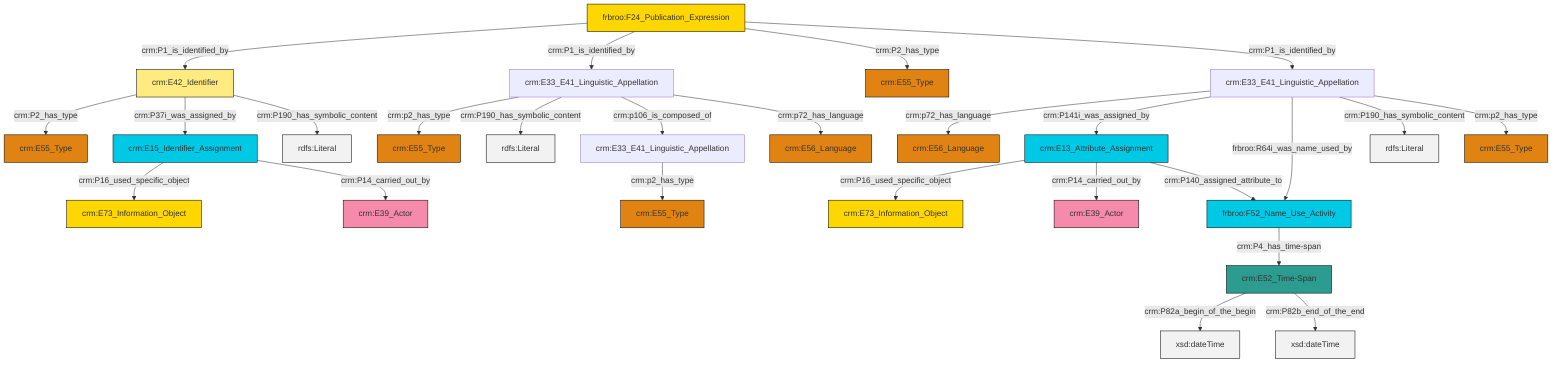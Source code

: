 graph TD
classDef Literal fill:#f2f2f2,stroke:#000000;
classDef CRM_Entity fill:#FFFFFF,stroke:#000000;
classDef Temporal_Entity fill:#00C9E6, stroke:#000000;
classDef Type fill:#E18312, stroke:#000000;
classDef Time-Span fill:#2C9C91, stroke:#000000;
classDef Appellation fill:#FFEB7F, stroke:#000000;
classDef Place fill:#008836, stroke:#000000;
classDef Persistent_Item fill:#B266B2, stroke:#000000;
classDef Conceptual_Object fill:#FFD700, stroke:#000000;
classDef Physical_Thing fill:#D2B48C, stroke:#000000;
classDef Actor fill:#f58aad, stroke:#000000;
classDef PC_Classes fill:#4ce600, stroke:#000000;
classDef Multi fill:#cccccc,stroke:#000000;

0["crm:E33_E41_Linguistic_Appellation"]:::Default -->|crm:p72_has_language| 4["crm:E56_Language"]:::Type
5["crm:E33_E41_Linguistic_Appellation"]:::Default -->|crm:p2_has_type| 6["crm:E55_Type"]:::Type
0["crm:E33_E41_Linguistic_Appellation"]:::Default -->|crm:P141i_was_assigned_by| 7["crm:E13_Attribute_Assignment"]:::Temporal_Entity
8["crm:E52_Time-Span"]:::Time-Span -->|crm:P82a_begin_of_the_begin| 9[xsd:dateTime]:::Literal
14["frbroo:F24_Publication_Expression"]:::Conceptual_Object -->|crm:P1_is_identified_by| 15["crm:E42_Identifier"]:::Appellation
18["crm:E15_Identifier_Assignment"]:::Temporal_Entity -->|crm:P16_used_specific_object| 19["crm:E73_Information_Object"]:::Conceptual_Object
0["crm:E33_E41_Linguistic_Appellation"]:::Default -->|frbroo:R64i_was_name_used_by| 20["frbroo:F52_Name_Use_Activity"]:::Temporal_Entity
7["crm:E13_Attribute_Assignment"]:::Temporal_Entity -->|crm:P16_used_specific_object| 21["crm:E73_Information_Object"]:::Conceptual_Object
5["crm:E33_E41_Linguistic_Appellation"]:::Default -->|crm:P190_has_symbolic_content| 22[rdfs:Literal]:::Literal
15["crm:E42_Identifier"]:::Appellation -->|crm:P2_has_type| 26["crm:E55_Type"]:::Type
15["crm:E42_Identifier"]:::Appellation -->|crm:P37i_was_assigned_by| 18["crm:E15_Identifier_Assignment"]:::Temporal_Entity
14["frbroo:F24_Publication_Expression"]:::Conceptual_Object -->|crm:P1_is_identified_by| 5["crm:E33_E41_Linguistic_Appellation"]:::Default
20["frbroo:F52_Name_Use_Activity"]:::Temporal_Entity -->|crm:P4_has_time-span| 8["crm:E52_Time-Span"]:::Time-Span
5["crm:E33_E41_Linguistic_Appellation"]:::Default -->|crm:p106_is_composed_of| 24["crm:E33_E41_Linguistic_Appellation"]:::Default
0["crm:E33_E41_Linguistic_Appellation"]:::Default -->|crm:P190_has_symbolic_content| 38[rdfs:Literal]:::Literal
14["frbroo:F24_Publication_Expression"]:::Conceptual_Object -->|crm:P2_has_type| 16["crm:E55_Type"]:::Type
24["crm:E33_E41_Linguistic_Appellation"]:::Default -->|crm:p2_has_type| 41["crm:E55_Type"]:::Type
8["crm:E52_Time-Span"]:::Time-Span -->|crm:P82b_end_of_the_end| 43[xsd:dateTime]:::Literal
7["crm:E13_Attribute_Assignment"]:::Temporal_Entity -->|crm:P14_carried_out_by| 34["crm:E39_Actor"]:::Actor
0["crm:E33_E41_Linguistic_Appellation"]:::Default -->|crm:p2_has_type| 12["crm:E55_Type"]:::Type
7["crm:E13_Attribute_Assignment"]:::Temporal_Entity -->|crm:P140_assigned_attribute_to| 20["frbroo:F52_Name_Use_Activity"]:::Temporal_Entity
14["frbroo:F24_Publication_Expression"]:::Conceptual_Object -->|crm:P1_is_identified_by| 0["crm:E33_E41_Linguistic_Appellation"]:::Default
5["crm:E33_E41_Linguistic_Appellation"]:::Default -->|crm:p72_has_language| 10["crm:E56_Language"]:::Type
18["crm:E15_Identifier_Assignment"]:::Temporal_Entity -->|crm:P14_carried_out_by| 2["crm:E39_Actor"]:::Actor
15["crm:E42_Identifier"]:::Appellation -->|crm:P190_has_symbolic_content| 46[rdfs:Literal]:::Literal